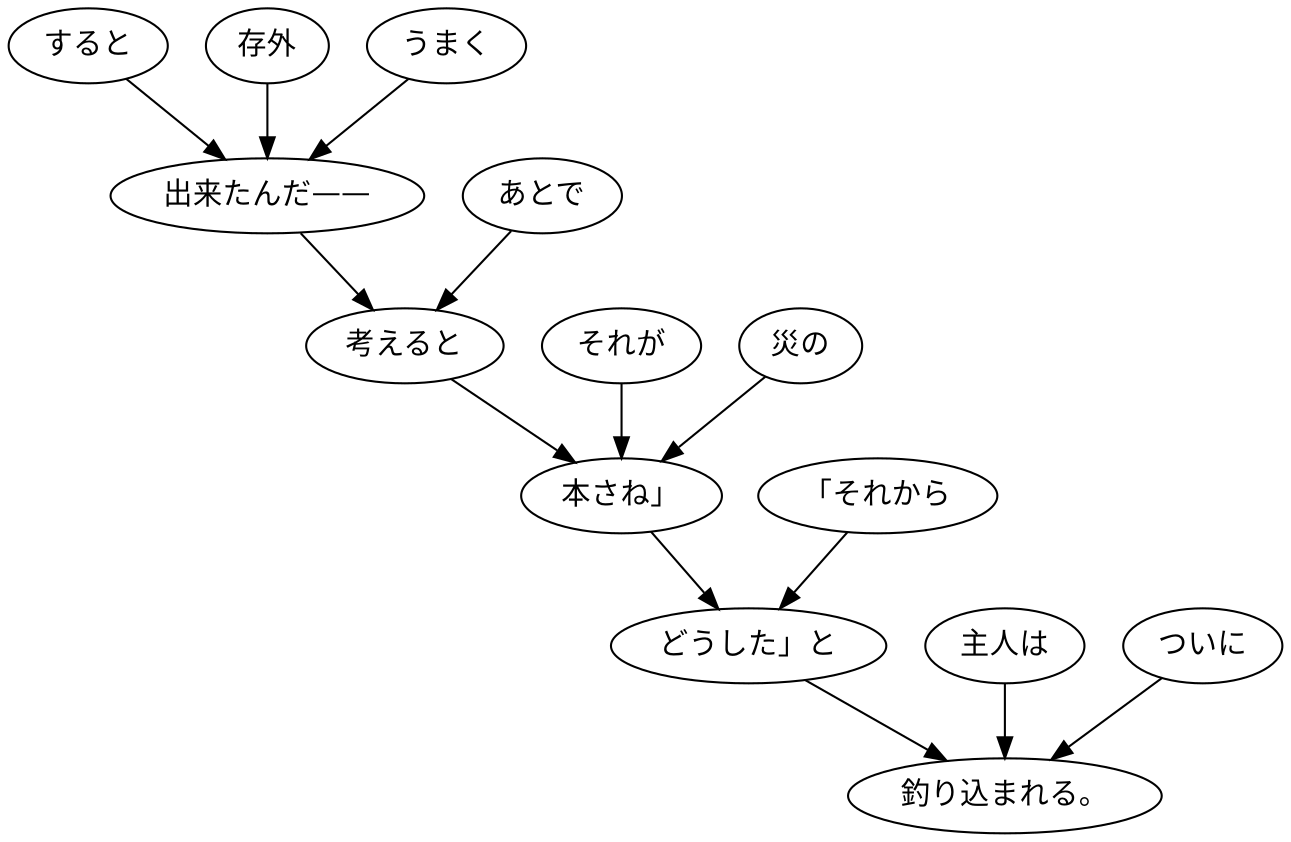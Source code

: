 digraph graph1558 {
	node0 [label="すると"];
	node1 [label="存外"];
	node2 [label="うまく"];
	node3 [label="出来たんだ——"];
	node4 [label="あとで"];
	node5 [label="考えると"];
	node6 [label="それが"];
	node7 [label="災の"];
	node8 [label="本さね」"];
	node9 [label="「それから"];
	node10 [label="どうした」と"];
	node11 [label="主人は"];
	node12 [label="ついに"];
	node13 [label="釣り込まれる。"];
	node0 -> node3;
	node1 -> node3;
	node2 -> node3;
	node3 -> node5;
	node4 -> node5;
	node5 -> node8;
	node6 -> node8;
	node7 -> node8;
	node8 -> node10;
	node9 -> node10;
	node10 -> node13;
	node11 -> node13;
	node12 -> node13;
}
